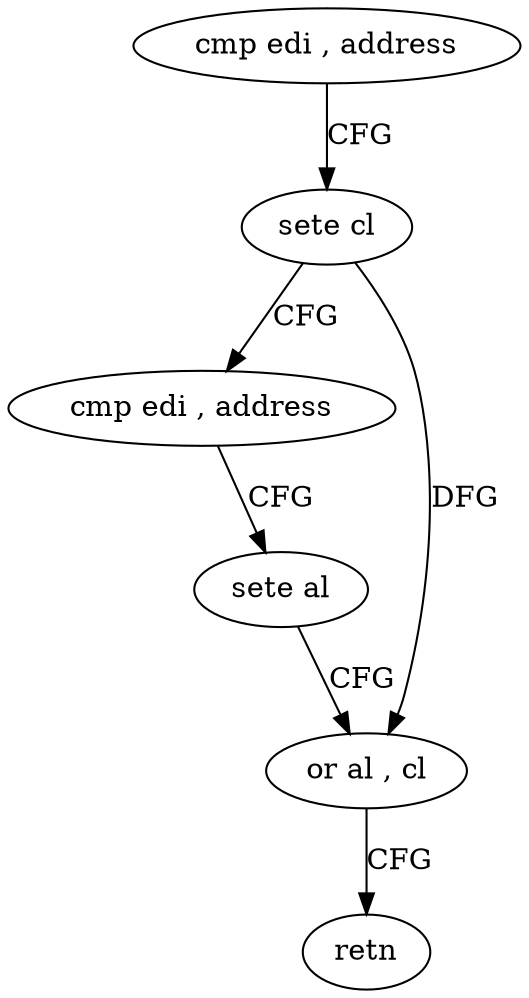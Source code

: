digraph "func" {
"4216720" [label = "cmp edi , address" ]
"4216723" [label = "sete cl" ]
"4216726" [label = "cmp edi , address" ]
"4216729" [label = "sete al" ]
"4216732" [label = "or al , cl" ]
"4216734" [label = "retn" ]
"4216720" -> "4216723" [ label = "CFG" ]
"4216723" -> "4216726" [ label = "CFG" ]
"4216723" -> "4216732" [ label = "DFG" ]
"4216726" -> "4216729" [ label = "CFG" ]
"4216729" -> "4216732" [ label = "CFG" ]
"4216732" -> "4216734" [ label = "CFG" ]
}
